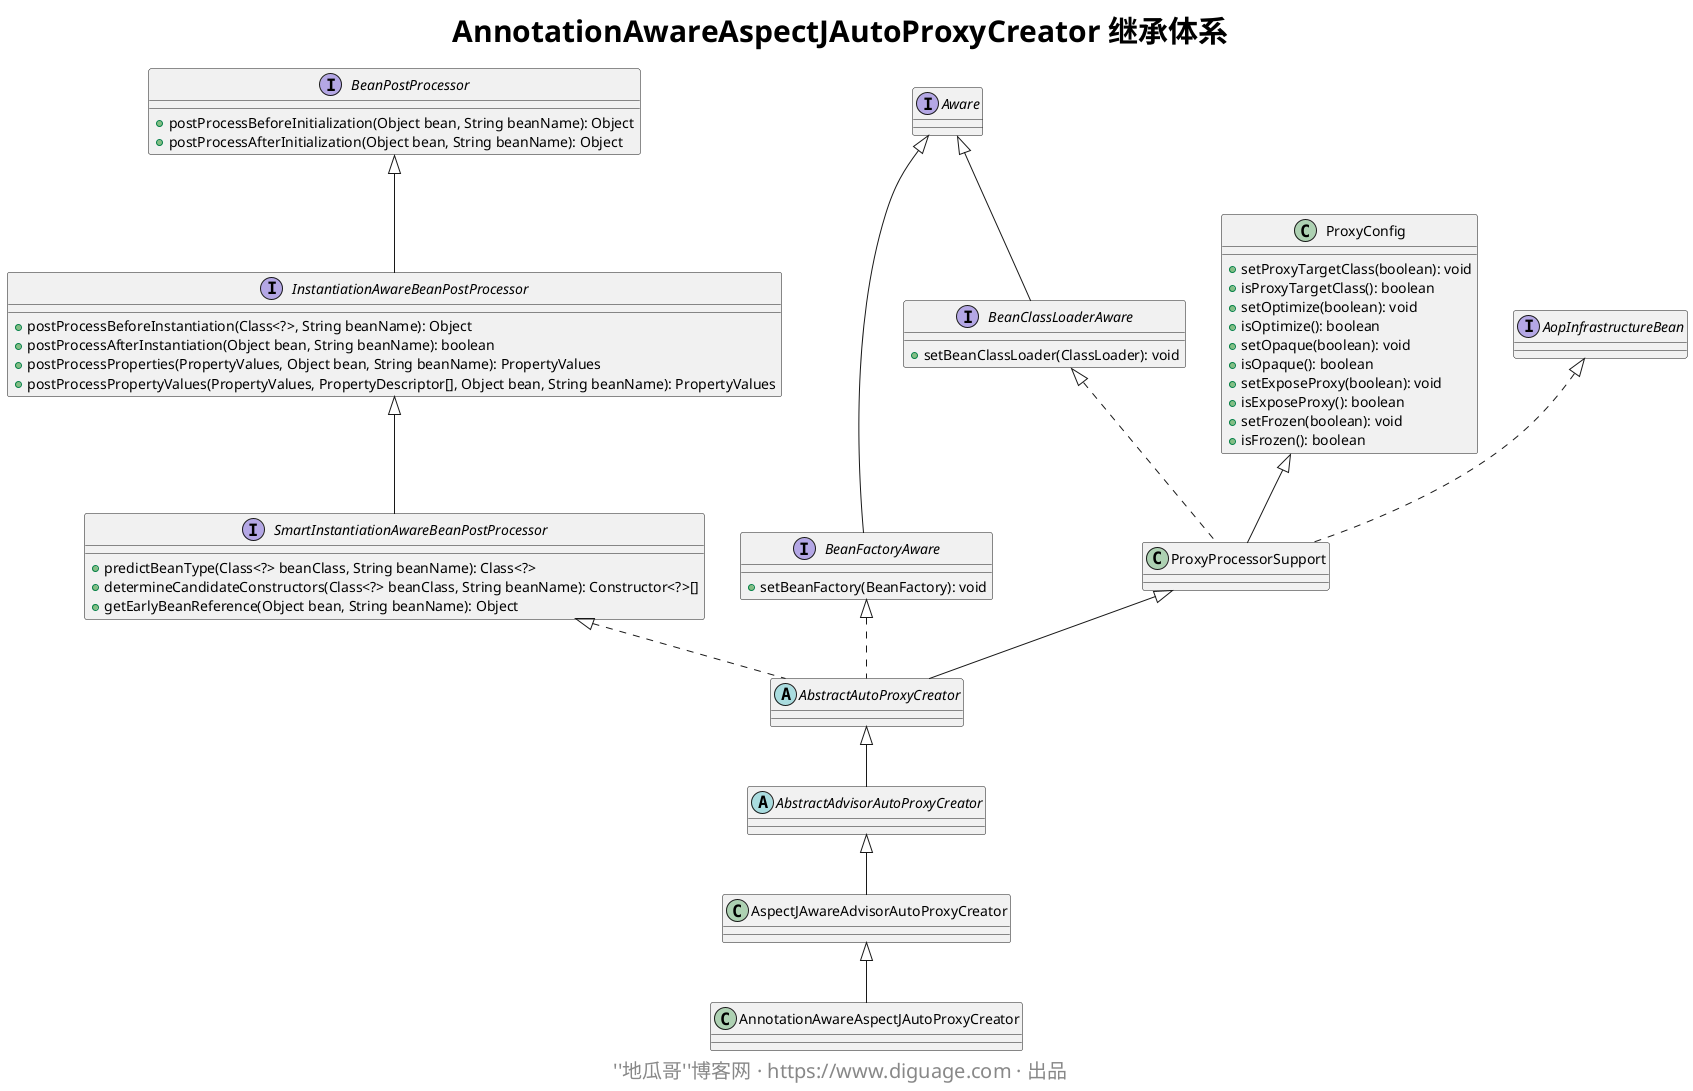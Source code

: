 @startuml

skinparam titleFontSize 30
title **AnnotationAwareAspectJAutoProxyCreator 继承体系**

interface BeanPostProcessor {
  + postProcessBeforeInitialization(Object bean, String beanName): Object
  + postProcessAfterInitialization(Object bean, String beanName): Object
}

interface InstantiationAwareBeanPostProcessor extends BeanPostProcessor {
  + postProcessBeforeInstantiation(Class<?>, String beanName): Object
  + postProcessAfterInstantiation(Object bean, String beanName): boolean
  + postProcessProperties(PropertyValues, Object bean, String beanName): PropertyValues
  + postProcessPropertyValues(PropertyValues, PropertyDescriptor[], Object bean, String beanName): PropertyValues
}

interface BeanFactoryAware extends Aware {
  + setBeanFactory(BeanFactory): void
}
interface BeanClassLoaderAware extends Aware {
  + setBeanClassLoader(ClassLoader): void
}

interface SmartInstantiationAwareBeanPostProcessor extends InstantiationAwareBeanPostProcessor {
  + predictBeanType(Class<?> beanClass, String beanName): Class<?>
  + determineCandidateConstructors(Class<?> beanClass, String beanName): Constructor<?>[]
  + getEarlyBeanReference(Object bean, String beanName): Object
}

class ProxyConfig {
  + setProxyTargetClass(boolean): void
  + isProxyTargetClass(): boolean
  + setOptimize(boolean): void
  + isOptimize(): boolean
  + setOpaque(boolean): void
  + isOpaque(): boolean
  + setExposeProxy(boolean): void
  + isExposeProxy(): boolean
  + setFrozen(boolean): void
  + isFrozen(): boolean
}

class ProxyProcessorSupport extends ProxyConfig implements BeanClassLoaderAware, AopInfrastructureBean

abstract class AbstractAutoProxyCreator extends ProxyProcessorSupport implements SmartInstantiationAwareBeanPostProcessor, BeanFactoryAware

abstract class AbstractAdvisorAutoProxyCreator extends AbstractAutoProxyCreator

class AspectJAwareAdvisorAutoProxyCreator extends AbstractAdvisorAutoProxyCreator

class AnnotationAwareAspectJAutoProxyCreator extends AspectJAwareAdvisorAutoProxyCreator

skinparam footerFontSize 20
footer ''地瓜哥''博客网 · https://www.diguage.com · 出品

@enduml